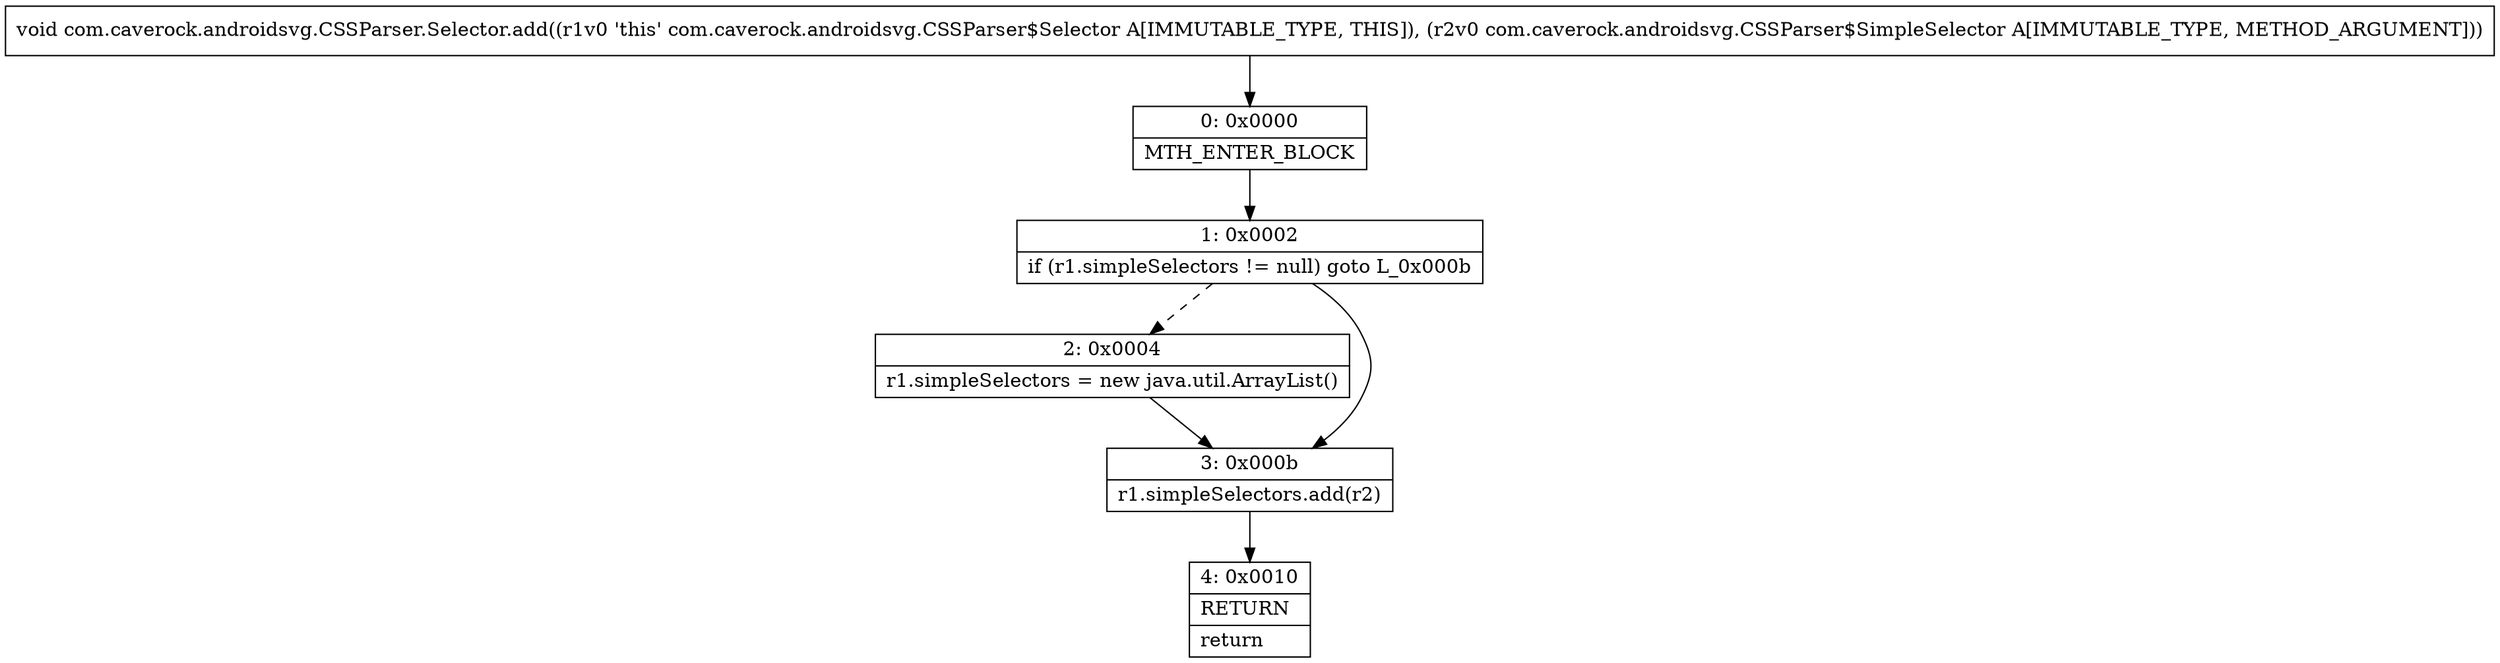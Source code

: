 digraph "CFG forcom.caverock.androidsvg.CSSParser.Selector.add(Lcom\/caverock\/androidsvg\/CSSParser$SimpleSelector;)V" {
Node_0 [shape=record,label="{0\:\ 0x0000|MTH_ENTER_BLOCK\l}"];
Node_1 [shape=record,label="{1\:\ 0x0002|if (r1.simpleSelectors != null) goto L_0x000b\l}"];
Node_2 [shape=record,label="{2\:\ 0x0004|r1.simpleSelectors = new java.util.ArrayList()\l}"];
Node_3 [shape=record,label="{3\:\ 0x000b|r1.simpleSelectors.add(r2)\l}"];
Node_4 [shape=record,label="{4\:\ 0x0010|RETURN\l|return\l}"];
MethodNode[shape=record,label="{void com.caverock.androidsvg.CSSParser.Selector.add((r1v0 'this' com.caverock.androidsvg.CSSParser$Selector A[IMMUTABLE_TYPE, THIS]), (r2v0 com.caverock.androidsvg.CSSParser$SimpleSelector A[IMMUTABLE_TYPE, METHOD_ARGUMENT])) }"];
MethodNode -> Node_0;
Node_0 -> Node_1;
Node_1 -> Node_2[style=dashed];
Node_1 -> Node_3;
Node_2 -> Node_3;
Node_3 -> Node_4;
}

